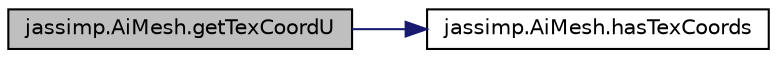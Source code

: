 digraph "jassimp.AiMesh.getTexCoordU"
{
  edge [fontname="Helvetica",fontsize="10",labelfontname="Helvetica",labelfontsize="10"];
  node [fontname="Helvetica",fontsize="10",shape=record];
  rankdir="LR";
  Node1 [label="jassimp.AiMesh.getTexCoordU",height=0.2,width=0.4,color="black", fillcolor="grey75", style="filled", fontcolor="black"];
  Node1 -> Node2 [color="midnightblue",fontsize="10",style="solid",fontname="Helvetica"];
  Node2 [label="jassimp.AiMesh.hasTexCoords",height=0.2,width=0.4,color="black", fillcolor="white", style="filled",URL="$classjassimp_1_1_ai_mesh.html#a4cf5971c9e6f01b72726d6dfd9f1be57"];
}

